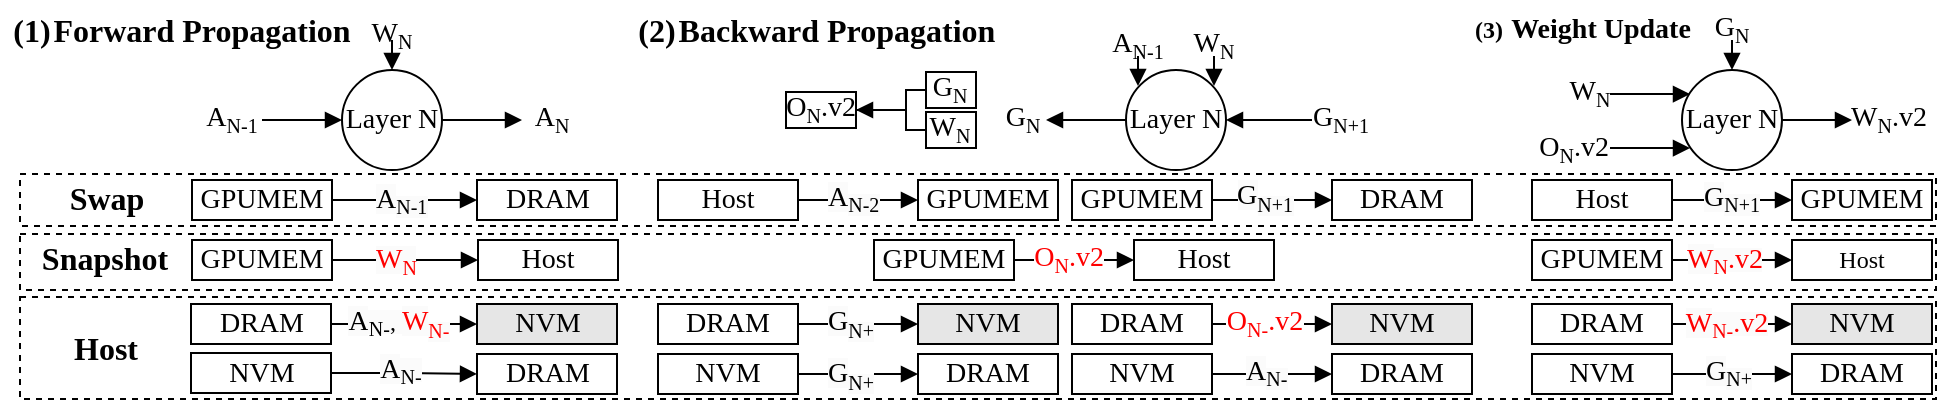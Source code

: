 <mxfile version="24.7.17">
  <diagram name="第 1 页" id="nmoDfBXPTOCGzrVFmdX_">
    <mxGraphModel dx="1171" dy="609" grid="1" gridSize="10" guides="1" tooltips="1" connect="1" arrows="1" fold="1" page="1" pageScale="1" pageWidth="827" pageHeight="1169" math="0" shadow="0">
      <root>
        <mxCell id="0" />
        <mxCell id="1" parent="0" />
        <mxCell id="-gQGJUHY0MSu8fpjqqPA-45" value="" style="rounded=0;whiteSpace=wrap;html=1;fillColor=none;dashed=1;" parent="1" vertex="1">
          <mxGeometry x="171" y="243.5" width="958" height="51" as="geometry" />
        </mxCell>
        <mxCell id="-gQGJUHY0MSu8fpjqqPA-43" value="" style="rounded=0;whiteSpace=wrap;html=1;fillColor=none;dashed=1;" parent="1" vertex="1">
          <mxGeometry x="171" y="182" width="958" height="26" as="geometry" />
        </mxCell>
        <mxCell id="-gQGJUHY0MSu8fpjqqPA-44" value="" style="rounded=0;whiteSpace=wrap;html=1;fillColor=none;dashed=1;" parent="1" vertex="1">
          <mxGeometry x="171" y="212" width="958" height="28" as="geometry" />
        </mxCell>
        <mxCell id="-gQGJUHY0MSu8fpjqqPA-17" value="" style="rounded=0;whiteSpace=wrap;html=1;" parent="1" vertex="1">
          <mxGeometry x="624" y="131" width="25" height="18" as="geometry" />
        </mxCell>
        <mxCell id="wytk12blZSeQ4d2nj-3d-2" value="&lt;b style=&quot;font-size: 16px;&quot;&gt;(1)&lt;/b&gt;" style="text;html=1;align=center;verticalAlign=middle;whiteSpace=wrap;rounded=0;fontFamily=Times New Roman;fontSize=16;" parent="1" vertex="1">
          <mxGeometry x="167" y="95" width="20" height="30" as="geometry" />
        </mxCell>
        <mxCell id="wytk12blZSeQ4d2nj-3d-4" style="edgeStyle=orthogonalEdgeStyle;rounded=0;orthogonalLoop=1;jettySize=auto;html=1;endArrow=none;endFill=0;startArrow=block;startFill=1;fontFamily=Times New Roman;" parent="1" source="wytk12blZSeQ4d2nj-3d-3" edge="1">
          <mxGeometry relative="1" as="geometry">
            <mxPoint x="292" y="155" as="targetPoint" />
          </mxGeometry>
        </mxCell>
        <mxCell id="wytk12blZSeQ4d2nj-3d-6" style="edgeStyle=orthogonalEdgeStyle;rounded=0;orthogonalLoop=1;jettySize=auto;html=1;endArrow=block;endFill=1;fontFamily=Times New Roman;" parent="1" source="wytk12blZSeQ4d2nj-3d-3" edge="1">
          <mxGeometry relative="1" as="geometry">
            <mxPoint x="422" y="155" as="targetPoint" />
          </mxGeometry>
        </mxCell>
        <mxCell id="wytk12blZSeQ4d2nj-3d-27" style="edgeStyle=orthogonalEdgeStyle;rounded=0;orthogonalLoop=1;jettySize=auto;html=1;endArrow=none;endFill=0;startArrow=block;startFill=1;fontFamily=Times New Roman;" parent="1" source="wytk12blZSeQ4d2nj-3d-3" edge="1">
          <mxGeometry relative="1" as="geometry">
            <mxPoint x="357" y="115" as="targetPoint" />
            <Array as="points">
              <mxPoint x="357" y="115" />
              <mxPoint x="357" y="115" />
            </Array>
          </mxGeometry>
        </mxCell>
        <mxCell id="wytk12blZSeQ4d2nj-3d-3" value="Layer N" style="ellipse;whiteSpace=wrap;html=1;aspect=fixed;fontFamily=Times New Roman;fontSize=14;" parent="1" vertex="1">
          <mxGeometry x="332" y="130" width="50" height="50" as="geometry" />
        </mxCell>
        <mxCell id="wytk12blZSeQ4d2nj-3d-5" value="&lt;font style=&quot;&quot;&gt;&lt;span style=&quot;font-size: 14px;&quot;&gt;W&lt;/span&gt;&lt;sub style=&quot;&quot;&gt;&lt;font style=&quot;font-size: 10px;&quot;&gt;N&lt;/font&gt;&lt;/sub&gt;&lt;/font&gt;" style="text;html=1;align=center;verticalAlign=middle;whiteSpace=wrap;rounded=0;fontFamily=Times New Roman;" parent="1" vertex="1">
          <mxGeometry x="352" y="98" width="10" height="30" as="geometry" />
        </mxCell>
        <mxCell id="wytk12blZSeQ4d2nj-3d-7" value="&lt;font style=&quot;&quot;&gt;&lt;span style=&quot;font-size: 14px;&quot;&gt;A&lt;/span&gt;&lt;sub style=&quot;&quot;&gt;&lt;font style=&quot;font-size: 10px;&quot;&gt;N&lt;/font&gt;&lt;/sub&gt;&lt;/font&gt;" style="text;html=1;align=center;verticalAlign=middle;whiteSpace=wrap;rounded=0;fontFamily=Times New Roman;fontSize=12;fontColor=default;" parent="1" vertex="1">
          <mxGeometry x="422" y="140" width="30" height="30" as="geometry" />
        </mxCell>
        <mxCell id="wytk12blZSeQ4d2nj-3d-15" style="edgeStyle=orthogonalEdgeStyle;rounded=0;orthogonalLoop=1;jettySize=auto;html=1;entryX=0;entryY=0.5;entryDx=0;entryDy=0;endArrow=block;endFill=1;fontFamily=Times New Roman;" parent="1" source="wytk12blZSeQ4d2nj-3d-13" target="wytk12blZSeQ4d2nj-3d-14" edge="1">
          <mxGeometry relative="1" as="geometry" />
        </mxCell>
        <mxCell id="wytk12blZSeQ4d2nj-3d-13" value="GPUMEM" style="rounded=0;whiteSpace=wrap;html=1;fontFamily=Times New Roman;fontSize=14;" parent="1" vertex="1">
          <mxGeometry x="257" y="215" width="70" height="20" as="geometry" />
        </mxCell>
        <mxCell id="wytk12blZSeQ4d2nj-3d-14" value="Host" style="rounded=0;whiteSpace=wrap;html=1;fontFamily=Times New Roman;fontSize=14;" parent="1" vertex="1">
          <mxGeometry x="400" y="215" width="70" height="20" as="geometry" />
        </mxCell>
        <mxCell id="wytk12blZSeQ4d2nj-3d-16" value="&lt;font style=&quot;&quot;&gt;&lt;span style=&quot;font-style: normal; font-variant-ligatures: normal; font-variant-caps: normal; font-weight: 400; letter-spacing: normal; orphans: 2; text-align: center; text-indent: 0px; text-transform: none; widows: 2; word-spacing: 0px; -webkit-text-stroke-width: 0px; white-space: normal; background-color: rgb(251, 251, 251); text-decoration-thickness: initial; text-decoration-style: initial; text-decoration-color: initial; float: none; display: inline !important;&quot;&gt;&lt;span style=&quot;font-size: 14px; color: rgb(255, 0, 0);&quot;&gt;W&lt;/span&gt;&lt;sub style=&quot;&quot;&gt;&lt;font style=&quot;&quot;&gt;&lt;font style=&quot;font-size: 10px;&quot; color=&quot;#ff0000&quot;&gt;N&lt;/font&gt;&lt;/font&gt;&lt;/sub&gt;&lt;/span&gt;&lt;/font&gt;" style="text;whiteSpace=wrap;html=1;fontFamily=Times New Roman;" parent="1" vertex="1">
          <mxGeometry x="347" y="210" width="29" height="30" as="geometry" />
        </mxCell>
        <mxCell id="wytk12blZSeQ4d2nj-3d-22" style="edgeStyle=orthogonalEdgeStyle;rounded=0;orthogonalLoop=1;jettySize=auto;html=1;entryX=0;entryY=0.5;entryDx=0;entryDy=0;endArrow=block;endFill=1;exitX=1;exitY=0.5;exitDx=0;exitDy=0;fontFamily=Times New Roman;" parent="1" source="wytk12blZSeQ4d2nj-3d-23" target="wytk12blZSeQ4d2nj-3d-24" edge="1">
          <mxGeometry relative="1" as="geometry" />
        </mxCell>
        <mxCell id="wytk12blZSeQ4d2nj-3d-23" value="&lt;span style=&quot;font-size: 14px;&quot;&gt;Host&lt;/span&gt;" style="rounded=0;whiteSpace=wrap;html=1;fontFamily=Times New Roman;" parent="1" vertex="1">
          <mxGeometry x="490" y="185" width="70" height="20" as="geometry" />
        </mxCell>
        <mxCell id="wytk12blZSeQ4d2nj-3d-24" value="&lt;font style=&quot;font-size: 14px;&quot;&gt;GPUMEM&lt;/font&gt;" style="rounded=0;whiteSpace=wrap;html=1;fontFamily=Times New Roman;" parent="1" vertex="1">
          <mxGeometry x="620" y="185" width="70" height="20" as="geometry" />
        </mxCell>
        <mxCell id="wytk12blZSeQ4d2nj-3d-26" value="&lt;b style=&quot;font-size: 16px;&quot;&gt;(2)&lt;/b&gt;" style="text;html=1;align=center;verticalAlign=middle;whiteSpace=wrap;rounded=0;fontFamily=Times New Roman;fontSize=16;" parent="1" vertex="1">
          <mxGeometry x="478" y="95" width="23" height="30" as="geometry" />
        </mxCell>
        <mxCell id="wytk12blZSeQ4d2nj-3d-28" value="&lt;font style=&quot;&quot;&gt;&lt;span style=&quot;font-size: 14px;&quot;&gt;A&lt;/span&gt;&lt;sub style=&quot;&quot;&gt;&lt;font style=&quot;font-size: 10px;&quot;&gt;N-1&lt;/font&gt;&lt;/sub&gt;&lt;/font&gt;" style="text;html=1;align=center;verticalAlign=middle;whiteSpace=wrap;rounded=0;fontFamily=Times New Roman;" parent="1" vertex="1">
          <mxGeometry x="257" y="140" width="40" height="30" as="geometry" />
        </mxCell>
        <mxCell id="wytk12blZSeQ4d2nj-3d-60" style="rounded=0;orthogonalLoop=1;jettySize=auto;html=1;endArrow=none;endFill=0;startArrow=block;startFill=1;fontFamily=Times New Roman;" parent="1" edge="1">
          <mxGeometry relative="1" as="geometry">
            <mxPoint x="966" y="142" as="targetPoint" />
            <mxPoint x="1006.0" y="142.029" as="sourcePoint" />
          </mxGeometry>
        </mxCell>
        <mxCell id="wytk12blZSeQ4d2nj-3d-62" style="edgeStyle=orthogonalEdgeStyle;rounded=0;orthogonalLoop=1;jettySize=auto;html=1;endArrow=none;endFill=0;startArrow=block;startFill=1;fontFamily=Times New Roman;" parent="1" source="wytk12blZSeQ4d2nj-3d-63" edge="1">
          <mxGeometry relative="1" as="geometry">
            <mxPoint x="1027" y="115" as="targetPoint" />
            <Array as="points">
              <mxPoint x="1027" y="115" />
            </Array>
          </mxGeometry>
        </mxCell>
        <mxCell id="wytk12blZSeQ4d2nj-3d-67" style="edgeStyle=orthogonalEdgeStyle;rounded=0;orthogonalLoop=1;jettySize=auto;html=1;endArrow=block;endFill=1;fontFamily=Times New Roman;" parent="1" source="wytk12blZSeQ4d2nj-3d-63" edge="1">
          <mxGeometry relative="1" as="geometry">
            <mxPoint x="1087" y="155" as="targetPoint" />
          </mxGeometry>
        </mxCell>
        <mxCell id="wytk12blZSeQ4d2nj-3d-63" value="&lt;font style=&quot;font-size: 14px;&quot;&gt;Layer N&lt;/font&gt;" style="ellipse;whiteSpace=wrap;html=1;aspect=fixed;fontFamily=Times New Roman;" parent="1" vertex="1">
          <mxGeometry x="1002" y="130" width="50" height="50" as="geometry" />
        </mxCell>
        <mxCell id="wytk12blZSeQ4d2nj-3d-66" value="&lt;font style=&quot;&quot;&gt;&lt;span style=&quot;font-size: 14px;&quot;&gt;G&lt;/span&gt;&lt;sub style=&quot;&quot;&gt;&lt;font style=&quot;font-size: 10px;&quot;&gt;N&lt;/font&gt;&lt;/sub&gt;&lt;/font&gt;" style="text;html=1;align=center;verticalAlign=middle;whiteSpace=wrap;rounded=0;fontFamily=Times New Roman;" parent="1" vertex="1">
          <mxGeometry x="997" y="95" width="60" height="30" as="geometry" />
        </mxCell>
        <mxCell id="wytk12blZSeQ4d2nj-3d-68" value="&lt;font style=&quot;&quot;&gt;&lt;span style=&quot;font-size: 14px;&quot;&gt;W&lt;/span&gt;&lt;font style=&quot;&quot;&gt;&lt;sub style=&quot;&quot;&gt;&lt;font style=&quot;font-size: 10px;&quot;&gt;N&lt;/font&gt;&lt;/sub&gt;&lt;font style=&quot;font-size: 14px;&quot;&gt;.v2&lt;/font&gt;&lt;/font&gt;&lt;/font&gt;" style="text;html=1;align=center;verticalAlign=middle;whiteSpace=wrap;rounded=0;fontFamily=Times New Roman;" parent="1" vertex="1">
          <mxGeometry x="1084" y="140" width="43" height="30" as="geometry" />
        </mxCell>
        <mxCell id="wytk12blZSeQ4d2nj-3d-75" value="&lt;font style=&quot;&quot;&gt;&lt;span style=&quot;font-size: 14px;&quot;&gt;W&lt;/span&gt;&lt;sub style=&quot;&quot;&gt;&lt;font style=&quot;font-size: 10px;&quot;&gt;N&lt;/font&gt;&lt;/sub&gt;&lt;/font&gt;" style="text;html=1;align=center;verticalAlign=middle;whiteSpace=wrap;rounded=0;fontFamily=Times New Roman;" parent="1" vertex="1">
          <mxGeometry x="951" y="127" width="10" height="30" as="geometry" />
        </mxCell>
        <mxCell id="wytk12blZSeQ4d2nj-3d-77" style="edgeStyle=orthogonalEdgeStyle;rounded=0;orthogonalLoop=1;jettySize=auto;html=1;entryX=0;entryY=0.5;entryDx=0;entryDy=0;endArrow=block;endFill=1;fontFamily=Times New Roman;" parent="1" source="wytk12blZSeQ4d2nj-3d-78" target="wytk12blZSeQ4d2nj-3d-79" edge="1">
          <mxGeometry relative="1" as="geometry">
            <Array as="points">
              <mxPoint x="777" y="282" />
              <mxPoint x="777" y="282" />
            </Array>
          </mxGeometry>
        </mxCell>
        <mxCell id="wytk12blZSeQ4d2nj-3d-78" value="&lt;font style=&quot;font-size: 14px;&quot;&gt;NVM&lt;/font&gt;" style="rounded=0;whiteSpace=wrap;html=1;fontFamily=Times New Roman;" parent="1" vertex="1">
          <mxGeometry x="697" y="272" width="70" height="20" as="geometry" />
        </mxCell>
        <mxCell id="wytk12blZSeQ4d2nj-3d-79" value="&lt;font style=&quot;font-size: 14px;&quot;&gt;DRAM&lt;/font&gt;" style="rounded=0;whiteSpace=wrap;html=1;fontFamily=Times New Roman;" parent="1" vertex="1">
          <mxGeometry x="827" y="272" width="70" height="20" as="geometry" />
        </mxCell>
        <mxCell id="wytk12blZSeQ4d2nj-3d-108" style="edgeStyle=orthogonalEdgeStyle;rounded=0;orthogonalLoop=1;jettySize=auto;html=1;entryX=0;entryY=0.5;entryDx=0;entryDy=0;endArrow=block;endFill=1;exitX=1;exitY=0.5;exitDx=0;exitDy=0;fontFamily=Times New Roman;" parent="1" source="wytk12blZSeQ4d2nj-3d-109" target="wytk12blZSeQ4d2nj-3d-110" edge="1">
          <mxGeometry relative="1" as="geometry" />
        </mxCell>
        <mxCell id="wytk12blZSeQ4d2nj-3d-109" value="NVM" style="rounded=0;whiteSpace=wrap;html=1;fontFamily=Times New Roman;fontSize=14;" parent="1" vertex="1">
          <mxGeometry x="256.5" y="271.5" width="70" height="20" as="geometry" />
        </mxCell>
        <mxCell id="wytk12blZSeQ4d2nj-3d-110" value="DRAM" style="rounded=0;whiteSpace=wrap;html=1;fontFamily=Times New Roman;fontSize=14;" parent="1" vertex="1">
          <mxGeometry x="399.5" y="272" width="70" height="20" as="geometry" />
        </mxCell>
        <mxCell id="wytk12blZSeQ4d2nj-3d-120" value="&lt;font style=&quot;&quot;&gt;&lt;span style=&quot;font-size: 14px; color: rgb(0, 0, 0); font-style: normal; font-variant-ligatures: normal; font-variant-caps: normal; font-weight: 400; letter-spacing: normal; orphans: 2; text-align: center; text-indent: 0px; text-transform: none; widows: 2; word-spacing: 0px; -webkit-text-stroke-width: 0px; white-space: normal; background-color: rgb(251, 251, 251); text-decoration-thickness: initial; text-decoration-style: initial; text-decoration-color: initial; float: none; display: inline !important;&quot;&gt;A&lt;/span&gt;&lt;sub style=&quot;forced-color-adjust: none; color: rgb(0, 0, 0); font-style: normal; font-variant-ligatures: normal; font-variant-caps: normal; font-weight: 400; letter-spacing: normal; orphans: 2; text-align: center; text-indent: 0px; text-transform: none; widows: 2; word-spacing: 0px; -webkit-text-stroke-width: 0px; white-space: normal; background-color: rgb(251, 251, 251); text-decoration-thickness: initial; text-decoration-style: initial; text-decoration-color: initial;&quot;&gt;&lt;font style=&quot;font-size: 10px;&quot;&gt;N-&lt;/font&gt;&lt;/sub&gt;&lt;/font&gt;" style="text;whiteSpace=wrap;html=1;fontFamily=Times New Roman;" parent="1" vertex="1">
          <mxGeometry x="782" y="266" width="30" height="30" as="geometry" />
        </mxCell>
        <mxCell id="wytk12blZSeQ4d2nj-3d-129" style="edgeStyle=orthogonalEdgeStyle;rounded=0;orthogonalLoop=1;jettySize=auto;html=1;entryX=0;entryY=0.5;entryDx=0;entryDy=0;endArrow=block;endFill=1;exitX=1;exitY=0.5;exitDx=0;exitDy=0;fontFamily=Times New Roman;" parent="1" source="wytk12blZSeQ4d2nj-3d-130" target="wytk12blZSeQ4d2nj-3d-131" edge="1">
          <mxGeometry relative="1" as="geometry" />
        </mxCell>
        <mxCell id="o0GJwFrn01vnFloEe4b_-7" value="&lt;font style=&quot;&quot;&gt;&lt;span style=&quot;font-size: 14px; font-family: &amp;quot;Times New Roman&amp;quot;; text-wrap: wrap; background-color: rgb(251, 251, 251);&quot;&gt;A&lt;/span&gt;&lt;span style=&quot;font-family: &amp;quot;Times New Roman&amp;quot;; text-wrap: wrap; background-color: rgb(251, 251, 251);&quot;&gt;&lt;font style=&quot;&quot;&gt;&lt;sub style=&quot;font-size: 10px;&quot;&gt;N-&lt;/sub&gt;&lt;font style=&quot;font-size: 12px;&quot;&gt;,&amp;nbsp;&lt;/font&gt;&lt;/font&gt;&lt;/span&gt;&lt;/font&gt;&lt;span style=&quot;color: rgb(255, 0, 0); text-wrap: wrap; font-size: 14px; font-family: &amp;quot;Times New Roman&amp;quot;; background-color: rgb(251, 251, 251);&quot;&gt;W&lt;/span&gt;&lt;sub style=&quot;color: rgb(255, 0, 0); text-wrap: wrap; font-family: &amp;quot;Times New Roman&amp;quot;; background-color: rgb(251, 251, 251);&quot;&gt;&lt;font style=&quot;font-size: 10px;&quot;&gt;N-&lt;/font&gt;&lt;/sub&gt;" style="edgeLabel;html=1;align=center;verticalAlign=middle;resizable=0;points=[];" parent="wytk12blZSeQ4d2nj-3d-129" vertex="1" connectable="0">
          <mxGeometry x="-0.167" relative="1" as="geometry">
            <mxPoint x="3" as="offset" />
          </mxGeometry>
        </mxCell>
        <mxCell id="wytk12blZSeQ4d2nj-3d-130" value="DRAM" style="rounded=0;whiteSpace=wrap;html=1;fontFamily=Times New Roman;fontSize=14;" parent="1" vertex="1">
          <mxGeometry x="256.5" y="247" width="70" height="20" as="geometry" />
        </mxCell>
        <mxCell id="wytk12blZSeQ4d2nj-3d-131" value="NVM" style="rounded=0;whiteSpace=wrap;html=1;fontFamily=Times New Roman;fillColor=#E6E6E6;fontSize=14;" parent="1" vertex="1">
          <mxGeometry x="399.5" y="247" width="70" height="20" as="geometry" />
        </mxCell>
        <mxCell id="wytk12blZSeQ4d2nj-3d-111" value="&lt;div style=&quot;text-align: center;&quot;&gt;&lt;br&gt;&lt;/div&gt;" style="text;whiteSpace=wrap;html=1;fontFamily=Times New Roman;" parent="1" vertex="1">
          <mxGeometry x="341.5" y="266.5" width="30" height="30" as="geometry" />
        </mxCell>
        <mxCell id="wytk12blZSeQ4d2nj-3d-136" style="edgeStyle=orthogonalEdgeStyle;rounded=0;orthogonalLoop=1;jettySize=auto;html=1;entryX=0;entryY=0.5;entryDx=0;entryDy=0;endArrow=block;endFill=1;fontFamily=Times New Roman;" parent="1" source="wytk12blZSeQ4d2nj-3d-137" target="wytk12blZSeQ4d2nj-3d-138" edge="1">
          <mxGeometry relative="1" as="geometry" />
        </mxCell>
        <mxCell id="wytk12blZSeQ4d2nj-3d-137" value="GPUMEM" style="rounded=0;whiteSpace=wrap;html=1;fontFamily=Times New Roman;fontSize=14;" parent="1" vertex="1">
          <mxGeometry x="257" y="185" width="70" height="20" as="geometry" />
        </mxCell>
        <mxCell id="wytk12blZSeQ4d2nj-3d-138" value="DRAM" style="rounded=0;whiteSpace=wrap;html=1;fontFamily=Times New Roman;fontSize=14;" parent="1" vertex="1">
          <mxGeometry x="399.5" y="185" width="70" height="20" as="geometry" />
        </mxCell>
        <mxCell id="wytk12blZSeQ4d2nj-3d-139" value="&lt;font style=&quot;&quot;&gt;&lt;span style=&quot;font-size: 14px; color: rgb(0, 0, 0); font-style: normal; font-variant-ligatures: normal; font-variant-caps: normal; font-weight: 400; letter-spacing: normal; orphans: 2; text-align: center; text-indent: 0px; text-transform: none; widows: 2; word-spacing: 0px; -webkit-text-stroke-width: 0px; white-space: normal; background-color: rgb(251, 251, 251); text-decoration-thickness: initial; text-decoration-style: initial; text-decoration-color: initial; float: none; display: inline !important;&quot;&gt;A&lt;/span&gt;&lt;sub style=&quot;forced-color-adjust: none; color: rgb(0, 0, 0); font-style: normal; font-variant-ligatures: normal; font-variant-caps: normal; font-weight: 400; letter-spacing: normal; orphans: 2; text-align: center; text-indent: 0px; text-transform: none; widows: 2; word-spacing: 0px; -webkit-text-stroke-width: 0px; white-space: normal; background-color: rgb(251, 251, 251); text-decoration-thickness: initial; text-decoration-style: initial; text-decoration-color: initial;&quot;&gt;&lt;font style=&quot;font-size: 10px;&quot;&gt;N-1&lt;/font&gt;&lt;/sub&gt;&lt;/font&gt;" style="text;whiteSpace=wrap;html=1;fontFamily=Times New Roman;" parent="1" vertex="1">
          <mxGeometry x="347" y="180" width="30" height="30" as="geometry" />
        </mxCell>
        <mxCell id="wytk12blZSeQ4d2nj-3d-144" value="&lt;font style=&quot;&quot;&gt;&lt;span style=&quot;font-size: 14px; color: rgb(0, 0, 0); font-style: normal; font-variant-ligatures: normal; font-variant-caps: normal; font-weight: 400; letter-spacing: normal; orphans: 2; text-align: center; text-indent: 0px; text-transform: none; widows: 2; word-spacing: 0px; -webkit-text-stroke-width: 0px; white-space: normal; background-color: rgb(251, 251, 251); text-decoration-thickness: initial; text-decoration-style: initial; text-decoration-color: initial; float: none; display: inline !important;&quot;&gt;A&lt;/span&gt;&lt;sub style=&quot;forced-color-adjust: none; color: rgb(0, 0, 0); font-style: normal; font-variant-ligatures: normal; font-variant-caps: normal; font-weight: 400; letter-spacing: normal; orphans: 2; text-align: center; text-indent: 0px; text-transform: none; widows: 2; word-spacing: 0px; -webkit-text-stroke-width: 0px; white-space: normal; background-color: rgb(251, 251, 251); text-decoration-thickness: initial; text-decoration-style: initial; text-decoration-color: initial;&quot;&gt;&lt;font style=&quot;font-size: 10px;&quot;&gt;N-2&lt;/font&gt;&lt;/sub&gt;&lt;/font&gt;" style="text;whiteSpace=wrap;html=1;fontFamily=Times New Roman;" parent="1" vertex="1">
          <mxGeometry x="573" y="179" width="30" height="30" as="geometry" />
        </mxCell>
        <mxCell id="wytk12blZSeQ4d2nj-3d-177" style="edgeStyle=orthogonalEdgeStyle;rounded=0;orthogonalLoop=1;jettySize=auto;html=1;entryX=0;entryY=0.5;entryDx=0;entryDy=0;endArrow=block;endFill=1;exitX=1;exitY=0.5;exitDx=0;exitDy=0;fontFamily=Times New Roman;" parent="1" source="wytk12blZSeQ4d2nj-3d-182" target="wytk12blZSeQ4d2nj-3d-183" edge="1">
          <mxGeometry relative="1" as="geometry" />
        </mxCell>
        <mxCell id="-gQGJUHY0MSu8fpjqqPA-51" value="&lt;span style=&quot;font-family: &amp;quot;Times New Roman&amp;quot;; text-wrap: wrap; background-color: rgb(251, 251, 251); font-size: 14px;&quot;&gt;G&lt;/span&gt;&lt;sub style=&quot;font-family: &amp;quot;Times New Roman&amp;quot;; text-wrap: wrap; background-color: rgb(251, 251, 251);&quot;&gt;&lt;font style=&quot;font-size: 10px;&quot;&gt;N+&lt;/font&gt;&lt;/sub&gt;" style="edgeLabel;html=1;align=center;verticalAlign=middle;resizable=0;points=[];" parent="wytk12blZSeQ4d2nj-3d-177" vertex="1" connectable="0">
          <mxGeometry x="-0.135" y="1" relative="1" as="geometry">
            <mxPoint y="1" as="offset" />
          </mxGeometry>
        </mxCell>
        <mxCell id="wytk12blZSeQ4d2nj-3d-178" style="edgeStyle=orthogonalEdgeStyle;rounded=0;orthogonalLoop=1;jettySize=auto;html=1;entryX=0;entryY=0.5;entryDx=0;entryDy=0;endArrow=block;endFill=1;fontFamily=Times New Roman;" parent="1" source="wytk12blZSeQ4d2nj-3d-179" target="wytk12blZSeQ4d2nj-3d-180" edge="1">
          <mxGeometry relative="1" as="geometry" />
        </mxCell>
        <mxCell id="-gQGJUHY0MSu8fpjqqPA-36" value="&lt;span style=&quot;font-family: &amp;quot;Times New Roman&amp;quot;; text-wrap: wrap; background-color: initial; font-size: 14px; color: rgb(255, 0, 0);&quot;&gt;O&lt;/span&gt;&lt;span style=&quot;font-family: &amp;quot;Times New Roman&amp;quot;; font-size: 12px; text-wrap: wrap; background-color: initial; color: rgb(255, 0, 0);&quot;&gt;&lt;sub&gt;N&lt;/sub&gt;&lt;font style=&quot;font-size: 14px;&quot;&gt;.v2&lt;/font&gt;&lt;/span&gt;" style="edgeLabel;html=1;align=center;verticalAlign=middle;resizable=0;points=[];" parent="wytk12blZSeQ4d2nj-3d-178" vertex="1" connectable="0">
          <mxGeometry x="-0.109" relative="1" as="geometry">
            <mxPoint as="offset" />
          </mxGeometry>
        </mxCell>
        <mxCell id="wytk12blZSeQ4d2nj-3d-179" value="&lt;font style=&quot;font-size: 14px;&quot;&gt;GPUMEM&lt;/font&gt;" style="rounded=0;whiteSpace=wrap;html=1;fontFamily=Times New Roman;" parent="1" vertex="1">
          <mxGeometry x="598" y="215" width="70" height="20" as="geometry" />
        </mxCell>
        <mxCell id="wytk12blZSeQ4d2nj-3d-180" value="&lt;font style=&quot;font-size: 14px;&quot;&gt;Host&lt;/font&gt;" style="rounded=0;whiteSpace=wrap;html=1;fontFamily=Times New Roman;" parent="1" vertex="1">
          <mxGeometry x="728" y="215" width="70" height="20" as="geometry" />
        </mxCell>
        <mxCell id="wytk12blZSeQ4d2nj-3d-182" value="&lt;font style=&quot;font-size: 14px;&quot;&gt;DRAM&lt;/font&gt;" style="rounded=0;whiteSpace=wrap;html=1;fontFamily=Times New Roman;" parent="1" vertex="1">
          <mxGeometry x="490" y="247" width="70" height="20" as="geometry" />
        </mxCell>
        <mxCell id="wytk12blZSeQ4d2nj-3d-183" value="&lt;font style=&quot;font-size: 14px;&quot;&gt;NVM&lt;/font&gt;" style="rounded=0;whiteSpace=wrap;html=1;fontFamily=Times New Roman;fillColor=#E6E6E6;" parent="1" vertex="1">
          <mxGeometry x="620" y="247" width="70" height="20" as="geometry" />
        </mxCell>
        <mxCell id="wytk12blZSeQ4d2nj-3d-239" style="edgeStyle=orthogonalEdgeStyle;rounded=0;orthogonalLoop=1;jettySize=auto;html=1;entryX=0;entryY=0.5;entryDx=0;entryDy=0;endArrow=block;endFill=1;fontFamily=Times New Roman;" parent="1" source="wytk12blZSeQ4d2nj-3d-240" target="wytk12blZSeQ4d2nj-3d-241" edge="1">
          <mxGeometry relative="1" as="geometry">
            <Array as="points">
              <mxPoint x="1007" y="282" />
              <mxPoint x="1007" y="282" />
            </Array>
          </mxGeometry>
        </mxCell>
        <mxCell id="wytk12blZSeQ4d2nj-3d-240" value="&lt;font style=&quot;font-size: 14px;&quot;&gt;NVM&lt;/font&gt;" style="rounded=0;whiteSpace=wrap;html=1;fontFamily=Times New Roman;" parent="1" vertex="1">
          <mxGeometry x="927" y="272" width="70" height="20" as="geometry" />
        </mxCell>
        <mxCell id="wytk12blZSeQ4d2nj-3d-241" value="&lt;font style=&quot;font-size: 14px;&quot;&gt;DRAM&lt;/font&gt;" style="rounded=0;whiteSpace=wrap;html=1;fontFamily=Times New Roman;" parent="1" vertex="1">
          <mxGeometry x="1057" y="272" width="70" height="20" as="geometry" />
        </mxCell>
        <mxCell id="wytk12blZSeQ4d2nj-3d-242" value="&lt;font style=&quot;&quot;&gt;&lt;span style=&quot;font-size: 14px; color: rgb(0, 0, 0); font-style: normal; font-variant-ligatures: normal; font-variant-caps: normal; font-weight: 400; letter-spacing: normal; orphans: 2; text-align: center; text-indent: 0px; text-transform: none; widows: 2; word-spacing: 0px; -webkit-text-stroke-width: 0px; white-space: normal; background-color: rgb(251, 251, 251); text-decoration-thickness: initial; text-decoration-style: initial; text-decoration-color: initial; float: none; display: inline !important;&quot;&gt;G&lt;/span&gt;&lt;sub style=&quot;forced-color-adjust: none; color: rgb(0, 0, 0); font-style: normal; font-variant-ligatures: normal; font-variant-caps: normal; font-weight: 400; letter-spacing: normal; orphans: 2; text-align: center; text-indent: 0px; text-transform: none; widows: 2; word-spacing: 0px; -webkit-text-stroke-width: 0px; white-space: normal; background-color: rgb(251, 251, 251); text-decoration-thickness: initial; text-decoration-style: initial; text-decoration-color: initial;&quot;&gt;&lt;font style=&quot;font-size: 10px;&quot;&gt;N+&lt;/font&gt;&lt;/sub&gt;&lt;/font&gt;" style="text;whiteSpace=wrap;html=1;fontFamily=Times New Roman;" parent="1" vertex="1">
          <mxGeometry x="1012" y="266" width="30" height="30" as="geometry" />
        </mxCell>
        <mxCell id="wytk12blZSeQ4d2nj-3d-244" style="edgeStyle=orthogonalEdgeStyle;rounded=0;orthogonalLoop=1;jettySize=auto;html=1;entryX=0;entryY=0.5;entryDx=0;entryDy=0;endArrow=block;endFill=1;exitX=1;exitY=0.5;exitDx=0;exitDy=0;fontFamily=Times New Roman;" parent="1" source="wytk12blZSeQ4d2nj-3d-245" target="wytk12blZSeQ4d2nj-3d-246" edge="1">
          <mxGeometry relative="1" as="geometry" />
        </mxCell>
        <mxCell id="wytk12blZSeQ4d2nj-3d-245" value="&lt;font style=&quot;font-size: 14px;&quot;&gt;Host&lt;/font&gt;" style="rounded=0;whiteSpace=wrap;html=1;fontFamily=Times New Roman;" parent="1" vertex="1">
          <mxGeometry x="927" y="185" width="70" height="20" as="geometry" />
        </mxCell>
        <mxCell id="wytk12blZSeQ4d2nj-3d-246" value="&lt;font style=&quot;font-size: 14px;&quot;&gt;GPUMEM&lt;/font&gt;" style="rounded=0;whiteSpace=wrap;html=1;fontFamily=Times New Roman;" parent="1" vertex="1">
          <mxGeometry x="1057" y="185" width="70" height="20" as="geometry" />
        </mxCell>
        <mxCell id="wytk12blZSeQ4d2nj-3d-251" value="&lt;font style=&quot;&quot;&gt;&lt;span style=&quot;font-size: 14px; color: rgb(0, 0, 0); font-style: normal; font-variant-ligatures: normal; font-variant-caps: normal; font-weight: 400; letter-spacing: normal; orphans: 2; text-align: center; text-indent: 0px; text-transform: none; widows: 2; word-spacing: 0px; -webkit-text-stroke-width: 0px; white-space: normal; background-color: rgb(251, 251, 251); text-decoration-thickness: initial; text-decoration-style: initial; text-decoration-color: initial; float: none; display: inline !important;&quot;&gt;G&lt;/span&gt;&lt;sub style=&quot;forced-color-adjust: none; color: rgb(0, 0, 0); font-style: normal; font-variant-ligatures: normal; font-variant-caps: normal; font-weight: 400; letter-spacing: normal; orphans: 2; text-align: center; text-indent: 0px; text-transform: none; widows: 2; word-spacing: 0px; -webkit-text-stroke-width: 0px; white-space: normal; background-color: rgb(251, 251, 251); text-decoration-thickness: initial; text-decoration-style: initial; text-decoration-color: initial;&quot;&gt;&lt;font style=&quot;font-size: 10px;&quot;&gt;N+1&lt;/font&gt;&lt;/sub&gt;&lt;/font&gt;" style="text;whiteSpace=wrap;html=1;fontFamily=Times New Roman;" parent="1" vertex="1">
          <mxGeometry x="1011" y="179" width="30" height="30" as="geometry" />
        </mxCell>
        <mxCell id="wytk12blZSeQ4d2nj-3d-253" value="&lt;b style=&quot;font-size: 16px;&quot;&gt;Swap&lt;/b&gt;" style="text;html=1;align=center;verticalAlign=middle;whiteSpace=wrap;rounded=0;fontFamily=Times New Roman;fontSize=16;" parent="1" vertex="1">
          <mxGeometry x="171" y="179" width="87" height="30" as="geometry" />
        </mxCell>
        <mxCell id="wytk12blZSeQ4d2nj-3d-254" value="&lt;b style=&quot;font-size: 16px;&quot;&gt;Host&lt;/b&gt;" style="text;html=1;align=center;verticalAlign=middle;whiteSpace=wrap;rounded=0;fontFamily=Times New Roman;fontSize=16;" parent="1" vertex="1">
          <mxGeometry x="161.5" y="254" width="104" height="30" as="geometry" />
        </mxCell>
        <mxCell id="wytk12blZSeQ4d2nj-3d-255" style="edgeStyle=orthogonalEdgeStyle;rounded=0;orthogonalLoop=1;jettySize=auto;html=1;endArrow=block;endFill=1;startArrow=none;startFill=0;fontFamily=Times New Roman;" parent="1" source="wytk12blZSeQ4d2nj-3d-256" edge="1">
          <mxGeometry relative="1" as="geometry">
            <mxPoint x="684" y="155" as="targetPoint" />
          </mxGeometry>
        </mxCell>
        <mxCell id="wytk12blZSeQ4d2nj-3d-262" style="edgeStyle=orthogonalEdgeStyle;rounded=0;orthogonalLoop=1;jettySize=auto;html=1;endArrow=none;endFill=0;startArrow=block;startFill=1;fontFamily=Times New Roman;" parent="1" source="wytk12blZSeQ4d2nj-3d-256" edge="1">
          <mxGeometry relative="1" as="geometry">
            <mxPoint x="817" y="155" as="targetPoint" />
          </mxGeometry>
        </mxCell>
        <mxCell id="wytk12blZSeQ4d2nj-3d-256" value="&lt;font style=&quot;font-size: 14px;&quot;&gt;Layer N&lt;/font&gt;" style="ellipse;whiteSpace=wrap;html=1;aspect=fixed;fontFamily=Times New Roman;" parent="1" vertex="1">
          <mxGeometry x="724" y="130" width="50" height="50" as="geometry" />
        </mxCell>
        <mxCell id="wytk12blZSeQ4d2nj-3d-257" value="&lt;font style=&quot;&quot;&gt;&lt;span style=&quot;font-size: 14px;&quot;&gt;G&lt;/span&gt;&lt;sub style=&quot;&quot;&gt;&lt;font style=&quot;font-size: 10px;&quot;&gt;N&lt;/font&gt;&lt;/sub&gt;&lt;/font&gt;" style="text;html=1;align=center;verticalAlign=middle;whiteSpace=wrap;rounded=0;fontFamily=Times New Roman;" parent="1" vertex="1">
          <mxGeometry x="660" y="140" width="25" height="30" as="geometry" />
        </mxCell>
        <mxCell id="wytk12blZSeQ4d2nj-3d-258" style="edgeStyle=orthogonalEdgeStyle;rounded=0;orthogonalLoop=1;jettySize=auto;html=1;endArrow=none;endFill=0;startArrow=block;startFill=1;fontFamily=Times New Roman;" parent="1" edge="1">
          <mxGeometry relative="1" as="geometry">
            <mxPoint x="730" y="123" as="targetPoint" />
            <mxPoint x="730" y="138" as="sourcePoint" />
          </mxGeometry>
        </mxCell>
        <mxCell id="wytk12blZSeQ4d2nj-3d-259" value="&lt;font style=&quot;&quot;&gt;&lt;span style=&quot;font-size: 14px;&quot;&gt;A&lt;/span&gt;&lt;sub style=&quot;&quot;&gt;&lt;font style=&quot;font-size: 10px;&quot;&gt;N-1&lt;/font&gt;&lt;/sub&gt;&lt;/font&gt;" style="text;html=1;align=center;verticalAlign=middle;whiteSpace=wrap;rounded=0;fontFamily=Times New Roman;" parent="1" vertex="1">
          <mxGeometry x="700" y="103" width="60" height="30" as="geometry" />
        </mxCell>
        <mxCell id="wytk12blZSeQ4d2nj-3d-260" style="edgeStyle=orthogonalEdgeStyle;rounded=0;orthogonalLoop=1;jettySize=auto;html=1;endArrow=none;endFill=0;startArrow=block;startFill=1;fontFamily=Times New Roman;" parent="1" edge="1">
          <mxGeometry relative="1" as="geometry">
            <mxPoint x="768" y="123" as="targetPoint" />
            <mxPoint x="768" y="138" as="sourcePoint" />
          </mxGeometry>
        </mxCell>
        <mxCell id="wytk12blZSeQ4d2nj-3d-261" value="&lt;font style=&quot;&quot;&gt;&lt;span style=&quot;font-size: 14px;&quot;&gt;W&lt;/span&gt;&lt;sub style=&quot;&quot;&gt;&lt;font style=&quot;font-size: 10px;&quot;&gt;N&lt;/font&gt;&lt;/sub&gt;&lt;/font&gt;" style="text;html=1;align=center;verticalAlign=middle;whiteSpace=wrap;rounded=0;fontFamily=Times New Roman;" parent="1" vertex="1">
          <mxGeometry x="738" y="103" width="60" height="30" as="geometry" />
        </mxCell>
        <mxCell id="wytk12blZSeQ4d2nj-3d-263" value="&lt;font style=&quot;&quot;&gt;&lt;span style=&quot;font-size: 14px;&quot;&gt;G&lt;/span&gt;&lt;sub style=&quot;&quot;&gt;&lt;font style=&quot;font-size: 10px;&quot;&gt;N+1&lt;/font&gt;&lt;/sub&gt;&lt;/font&gt;" style="text;html=1;align=center;verticalAlign=middle;whiteSpace=wrap;rounded=0;fontFamily=Times New Roman;" parent="1" vertex="1">
          <mxGeometry x="819" y="140" width="25" height="30" as="geometry" />
        </mxCell>
        <mxCell id="vt1IHAqHhhe7OsCxcXNI-1" value="&lt;font style=&quot;font-size: 16px;&quot; face=&quot;Times New Roman&quot;&gt;&lt;b style=&quot;font-size: 16px;&quot;&gt;Forward Propagation&lt;/b&gt;&lt;/font&gt;" style="text;html=1;align=center;verticalAlign=middle;whiteSpace=wrap;rounded=0;fontSize=16;" parent="1" vertex="1">
          <mxGeometry x="182" y="100" width="160" height="20" as="geometry" />
        </mxCell>
        <mxCell id="vt1IHAqHhhe7OsCxcXNI-2" value="&lt;font style=&quot;font-size: 16px;&quot; face=&quot;Times New Roman&quot;&gt;&lt;b style=&quot;font-size: 16px;&quot;&gt;Backward Propagation&lt;/b&gt;&lt;/font&gt;" style="text;html=1;align=center;verticalAlign=middle;whiteSpace=wrap;rounded=0;fontSize=16;" parent="1" vertex="1">
          <mxGeometry x="490" y="100" width="179" height="20" as="geometry" />
        </mxCell>
        <mxCell id="vt1IHAqHhhe7OsCxcXNI-3" value="&lt;b&gt;(3)&lt;/b&gt;" style="text;html=1;align=center;verticalAlign=middle;whiteSpace=wrap;rounded=0;fontFamily=Times New Roman;" parent="1" vertex="1">
          <mxGeometry x="893.5" y="95" width="23" height="30" as="geometry" />
        </mxCell>
        <mxCell id="vt1IHAqHhhe7OsCxcXNI-4" value="&lt;font size=&quot;1&quot; face=&quot;Times New Roman&quot;&gt;&lt;b style=&quot;font-size: 14px;&quot;&gt;Weight Update&lt;/b&gt;&lt;/font&gt;" style="text;html=1;align=center;verticalAlign=middle;whiteSpace=wrap;rounded=0;" parent="1" vertex="1">
          <mxGeometry x="911.5" y="100" width="98.5" height="20" as="geometry" />
        </mxCell>
        <mxCell id="o0GJwFrn01vnFloEe4b_-2" value="&lt;font style=&quot;font-size: 14px;&quot;&gt;GPUMEM&lt;/font&gt;" style="rounded=0;whiteSpace=wrap;html=1;fontFamily=Times New Roman;" parent="1" vertex="1">
          <mxGeometry x="927" y="215" width="70" height="20" as="geometry" />
        </mxCell>
        <mxCell id="o0GJwFrn01vnFloEe4b_-3" value="Host" style="rounded=0;whiteSpace=wrap;html=1;fontFamily=Times New Roman;" parent="1" vertex="1">
          <mxGeometry x="1057" y="215" width="70" height="20" as="geometry" />
        </mxCell>
        <mxCell id="o0GJwFrn01vnFloEe4b_-17" style="edgeStyle=orthogonalEdgeStyle;rounded=0;orthogonalLoop=1;jettySize=auto;html=1;entryX=0;entryY=0.5;entryDx=0;entryDy=0;endArrow=block;endFill=1;fontFamily=Times New Roman;" parent="1" source="o0GJwFrn01vnFloEe4b_-18" target="o0GJwFrn01vnFloEe4b_-19" edge="1">
          <mxGeometry relative="1" as="geometry">
            <Array as="points">
              <mxPoint x="570" y="282" />
              <mxPoint x="570" y="282" />
            </Array>
          </mxGeometry>
        </mxCell>
        <mxCell id="o0GJwFrn01vnFloEe4b_-18" value="&lt;font style=&quot;font-size: 14px;&quot;&gt;NVM&lt;/font&gt;" style="rounded=0;whiteSpace=wrap;html=1;fontFamily=Times New Roman;" parent="1" vertex="1">
          <mxGeometry x="490" y="272" width="70" height="20" as="geometry" />
        </mxCell>
        <mxCell id="o0GJwFrn01vnFloEe4b_-19" value="&lt;font style=&quot;font-size: 14px;&quot;&gt;DRAM&lt;/font&gt;" style="rounded=0;whiteSpace=wrap;html=1;fontFamily=Times New Roman;" parent="1" vertex="1">
          <mxGeometry x="620" y="272" width="70" height="20" as="geometry" />
        </mxCell>
        <mxCell id="o0GJwFrn01vnFloEe4b_-21" value="&lt;font style=&quot;&quot;&gt;&lt;span style=&quot;font-size: 14px; font-family: &amp;quot;Times New Roman&amp;quot;; text-wrap: wrap; background-color: rgb(251, 251, 251);&quot;&gt;G&lt;/span&gt;&lt;sub style=&quot;font-family: &amp;quot;Times New Roman&amp;quot;; text-wrap: wrap; background-color: rgb(251, 251, 251);&quot;&gt;&lt;font style=&quot;font-size: 10px;&quot;&gt;N+&lt;/font&gt;&lt;/sub&gt;&lt;/font&gt;" style="edgeLabel;html=1;align=center;verticalAlign=middle;resizable=0;points=[];" parent="1" vertex="1" connectable="0">
          <mxGeometry x="597.998" y="281.5" as="geometry">
            <mxPoint x="-12" y="1" as="offset" />
          </mxGeometry>
        </mxCell>
        <mxCell id="o0GJwFrn01vnFloEe4b_-39" value="&lt;span style=&quot;text-wrap: wrap; font-size: 14px; font-family: &amp;quot;Times New Roman&amp;quot;; background-color: rgb(251, 251, 251);&quot;&gt;A&lt;/span&gt;&lt;span style=&quot;text-wrap: wrap; font-family: &amp;quot;Times New Roman&amp;quot;; background-color: rgb(251, 251, 251);&quot;&gt;&lt;sub style=&quot;font-size: 10px;&quot;&gt;N-&lt;/sub&gt;&lt;/span&gt;" style="edgeLabel;html=1;align=center;verticalAlign=middle;resizable=0;points=[];" parent="1" vertex="1" connectable="0">
          <mxGeometry x="367.498" y="281" as="geometry">
            <mxPoint x="-7" as="offset" />
          </mxGeometry>
        </mxCell>
        <mxCell id="o0GJwFrn01vnFloEe4b_-42" style="rounded=0;orthogonalLoop=1;jettySize=auto;html=1;entryX=0;entryY=0.5;entryDx=0;entryDy=0;endArrow=block;endFill=1;fontFamily=Times New Roman;exitX=1;exitY=0.5;exitDx=0;exitDy=0;" parent="1" source="o0GJwFrn01vnFloEe4b_-2" target="o0GJwFrn01vnFloEe4b_-3" edge="1">
          <mxGeometry relative="1" as="geometry">
            <mxPoint x="997" y="224.5" as="sourcePoint" />
            <mxPoint x="1057" y="225.5" as="targetPoint" />
          </mxGeometry>
        </mxCell>
        <mxCell id="o0GJwFrn01vnFloEe4b_-51" value="&lt;font style=&quot;&quot; color=&quot;#ff0000&quot;&gt;&lt;span style=&quot;font-size: 14px; font-family: &amp;quot;Times New Roman&amp;quot;; text-wrap: wrap; background-color: rgb(251, 251, 251);&quot;&gt;W&lt;/span&gt;&lt;span style=&quot;font-family: &amp;quot;Times New Roman&amp;quot;; text-wrap: wrap; background-color: rgb(251, 251, 251);&quot;&gt;&lt;font size=&quot;1&quot; style=&quot;&quot;&gt;&lt;sub style=&quot;font-size: 10px;&quot;&gt;N&lt;/sub&gt;&lt;/font&gt;&lt;font style=&quot;font-size: 14px;&quot;&gt;.&lt;/font&gt;&lt;font style=&quot;font-size: 14px;&quot;&gt;v2&lt;/font&gt;&lt;/span&gt;&lt;/font&gt;" style="edgeLabel;html=1;align=center;verticalAlign=middle;resizable=0;points=[];" parent="1" vertex="1" connectable="0">
          <mxGeometry x="1034.998" y="224" as="geometry">
            <mxPoint x="-12" y="1" as="offset" />
          </mxGeometry>
        </mxCell>
        <mxCell id="-gQGJUHY0MSu8fpjqqPA-2" value="&lt;font style=&quot;font-size: 14px;&quot;&gt;GPUMEM&lt;/font&gt;" style="rounded=0;whiteSpace=wrap;html=1;fontFamily=Times New Roman;" parent="1" vertex="1">
          <mxGeometry x="697" y="185" width="70" height="20" as="geometry" />
        </mxCell>
        <mxCell id="-gQGJUHY0MSu8fpjqqPA-3" value="&lt;font style=&quot;font-size: 14px;&quot;&gt;DRAM&lt;/font&gt;" style="rounded=0;whiteSpace=wrap;html=1;fontFamily=Times New Roman;" parent="1" vertex="1">
          <mxGeometry x="827" y="185" width="70" height="20" as="geometry" />
        </mxCell>
        <mxCell id="-gQGJUHY0MSu8fpjqqPA-4" value="" style="edgeStyle=orthogonalEdgeStyle;rounded=0;orthogonalLoop=1;jettySize=auto;html=1;entryX=0;entryY=0.5;entryDx=0;entryDy=0;endArrow=block;endFill=1;fontFamily=Times New Roman;" parent="1" source="-gQGJUHY0MSu8fpjqqPA-2" target="-gQGJUHY0MSu8fpjqqPA-3" edge="1">
          <mxGeometry relative="1" as="geometry">
            <mxPoint x="767" y="196" as="sourcePoint" />
            <mxPoint x="781" y="192.5" as="targetPoint" />
          </mxGeometry>
        </mxCell>
        <mxCell id="-gQGJUHY0MSu8fpjqqPA-28" value="&lt;font style=&quot;&quot;&gt;&lt;span style=&quot;font-size: 14px; font-family: &amp;quot;Times New Roman&amp;quot;; text-wrap: wrap; background-color: rgb(251, 251, 251);&quot;&gt;G&lt;/span&gt;&lt;sub style=&quot;font-family: &amp;quot;Times New Roman&amp;quot;; text-wrap: wrap; background-color: rgb(251, 251, 251);&quot;&gt;&lt;font style=&quot;font-size: 10px;&quot;&gt;N+1&lt;/font&gt;&lt;/sub&gt;&lt;/font&gt;" style="edgeLabel;html=1;align=center;verticalAlign=middle;resizable=0;points=[];" parent="-gQGJUHY0MSu8fpjqqPA-4" vertex="1" connectable="0">
          <mxGeometry x="-0.147" y="1" relative="1" as="geometry">
            <mxPoint as="offset" />
          </mxGeometry>
        </mxCell>
        <mxCell id="-gQGJUHY0MSu8fpjqqPA-12" value="&lt;font style=&quot;&quot;&gt;&lt;span style=&quot;font-size: 14px;&quot;&gt;G&lt;/span&gt;&lt;sub style=&quot;&quot;&gt;&lt;font style=&quot;font-size: 10px;&quot;&gt;N&lt;/font&gt;&lt;/sub&gt;&lt;/font&gt;" style="text;html=1;align=center;verticalAlign=middle;whiteSpace=wrap;rounded=0;fontFamily=Times New Roman;" parent="1" vertex="1">
          <mxGeometry x="625.5" y="133" width="20" height="14.5" as="geometry" />
        </mxCell>
        <mxCell id="-gQGJUHY0MSu8fpjqqPA-13" style="rounded=0;orthogonalLoop=1;jettySize=auto;html=1;endArrow=none;endFill=0;startArrow=none;startFill=0;fontFamily=Times New Roman;exitX=0;exitY=0.5;exitDx=0;exitDy=0;edgeStyle=orthogonalEdgeStyle;" parent="1" source="-gQGJUHY0MSu8fpjqqPA-17" edge="1">
          <mxGeometry relative="1" as="geometry">
            <mxPoint x="589" y="149" as="targetPoint" />
            <mxPoint x="612" y="149" as="sourcePoint" />
            <Array as="points">
              <mxPoint x="614" y="140" />
              <mxPoint x="614" y="150" />
              <mxPoint x="589" y="150" />
            </Array>
          </mxGeometry>
        </mxCell>
        <mxCell id="-gQGJUHY0MSu8fpjqqPA-16" value="" style="rounded=0;whiteSpace=wrap;html=1;" parent="1" vertex="1">
          <mxGeometry x="554" y="141" width="35" height="18" as="geometry" />
        </mxCell>
        <mxCell id="-gQGJUHY0MSu8fpjqqPA-14" value="&lt;font style=&quot;&quot;&gt;&lt;span style=&quot;font-size: 14px;&quot;&gt;O&lt;/span&gt;&lt;font style=&quot;&quot;&gt;&lt;sub style=&quot;&quot;&gt;&lt;font style=&quot;font-size: 10px;&quot;&gt;N&lt;/font&gt;&lt;/sub&gt;&lt;font style=&quot;font-size: 14px;&quot;&gt;.v2&lt;/font&gt;&lt;/font&gt;&lt;/font&gt;" style="text;html=1;align=center;verticalAlign=middle;whiteSpace=wrap;rounded=0;fontFamily=Times New Roman;" parent="1" vertex="1">
          <mxGeometry x="559" y="137" width="25" height="25" as="geometry" />
        </mxCell>
        <mxCell id="-gQGJUHY0MSu8fpjqqPA-20" style="edgeStyle=orthogonalEdgeStyle;rounded=0;orthogonalLoop=1;jettySize=auto;html=1;entryX=1;entryY=0.5;entryDx=0;entryDy=0;endArrow=block;endFill=1;" parent="1" source="-gQGJUHY0MSu8fpjqqPA-18" target="-gQGJUHY0MSu8fpjqqPA-16" edge="1">
          <mxGeometry relative="1" as="geometry">
            <mxPoint x="594" y="150" as="targetPoint" />
            <Array as="points">
              <mxPoint x="614" y="160" />
              <mxPoint x="614" y="150" />
            </Array>
          </mxGeometry>
        </mxCell>
        <mxCell id="-gQGJUHY0MSu8fpjqqPA-18" value="" style="rounded=0;whiteSpace=wrap;html=1;" parent="1" vertex="1">
          <mxGeometry x="624" y="151" width="25" height="18" as="geometry" />
        </mxCell>
        <mxCell id="-gQGJUHY0MSu8fpjqqPA-19" value="&lt;font style=&quot;&quot;&gt;&lt;span style=&quot;font-size: 14px;&quot;&gt;W&lt;/span&gt;&lt;sub style=&quot;&quot;&gt;&lt;font style=&quot;font-size: 10px;&quot;&gt;N&lt;/font&gt;&lt;/sub&gt;&lt;/font&gt;" style="text;html=1;align=center;verticalAlign=middle;whiteSpace=wrap;rounded=0;fontFamily=Times New Roman;" parent="1" vertex="1">
          <mxGeometry x="625.5" y="153" width="20" height="14.5" as="geometry" />
        </mxCell>
        <mxCell id="-gQGJUHY0MSu8fpjqqPA-23" style="rounded=0;orthogonalLoop=1;jettySize=auto;html=1;endArrow=none;endFill=0;startArrow=block;startFill=1;fontFamily=Times New Roman;" parent="1" edge="1">
          <mxGeometry relative="1" as="geometry">
            <mxPoint x="966" y="169" as="targetPoint" />
            <mxPoint x="1006.0" y="169.029" as="sourcePoint" />
          </mxGeometry>
        </mxCell>
        <mxCell id="-gQGJUHY0MSu8fpjqqPA-24" value="&lt;font style=&quot;&quot;&gt;&lt;span style=&quot;font-size: 14px;&quot;&gt;O&lt;/span&gt;&lt;font style=&quot;&quot;&gt;&lt;sub style=&quot;&quot;&gt;&lt;font style=&quot;font-size: 10px;&quot;&gt;N&lt;/font&gt;&lt;/sub&gt;&lt;font style=&quot;font-size: 14px;&quot;&gt;.v2&lt;/font&gt;&lt;/font&gt;&lt;/font&gt;" style="text;html=1;align=center;verticalAlign=middle;whiteSpace=wrap;rounded=0;fontFamily=Times New Roman;" parent="1" vertex="1">
          <mxGeometry x="935" y="155" width="26" height="30" as="geometry" />
        </mxCell>
        <mxCell id="-gQGJUHY0MSu8fpjqqPA-25" value="&lt;b&gt;Snapshot&lt;/b&gt;" style="text;html=1;align=center;verticalAlign=middle;whiteSpace=wrap;rounded=0;fontFamily=Times New Roman;fontSize=16;" parent="1" vertex="1">
          <mxGeometry x="170" y="208.5" width="87" height="30" as="geometry" />
        </mxCell>
        <mxCell id="-gQGJUHY0MSu8fpjqqPA-33" value="&lt;div style=&quot;text-align: center;&quot;&gt;&lt;br&gt;&lt;/div&gt;" style="text;whiteSpace=wrap;html=1;fontFamily=Times New Roman;" parent="1" vertex="1">
          <mxGeometry x="342" y="234" width="30" height="30" as="geometry" />
        </mxCell>
        <mxCell id="-gQGJUHY0MSu8fpjqqPA-52" style="edgeStyle=orthogonalEdgeStyle;rounded=0;orthogonalLoop=1;jettySize=auto;html=1;entryX=0;entryY=0.5;entryDx=0;entryDy=0;endArrow=block;endFill=1;exitX=1;exitY=0.5;exitDx=0;exitDy=0;fontFamily=Times New Roman;" parent="1" source="-gQGJUHY0MSu8fpjqqPA-54" target="-gQGJUHY0MSu8fpjqqPA-55" edge="1">
          <mxGeometry relative="1" as="geometry" />
        </mxCell>
        <mxCell id="-gQGJUHY0MSu8fpjqqPA-53" value="&lt;span style=&quot;font-family: &amp;quot;Times New Roman&amp;quot;; text-wrap: wrap; background-color: initial; font-size: 14px; color: rgb(255, 0, 0);&quot;&gt;O&lt;/span&gt;&lt;span style=&quot;font-family: &amp;quot;Times New Roman&amp;quot;; font-size: 12px; text-wrap: wrap; background-color: initial; color: rgb(255, 0, 0);&quot;&gt;&lt;sub&gt;N-&lt;/sub&gt;&lt;font style=&quot;font-size: 14px;&quot;&gt;.v2&lt;/font&gt;&lt;/span&gt;" style="edgeLabel;html=1;align=center;verticalAlign=middle;resizable=0;points=[];" parent="-gQGJUHY0MSu8fpjqqPA-52" vertex="1" connectable="0">
          <mxGeometry x="-0.135" y="1" relative="1" as="geometry">
            <mxPoint y="1" as="offset" />
          </mxGeometry>
        </mxCell>
        <mxCell id="-gQGJUHY0MSu8fpjqqPA-54" value="&lt;font style=&quot;font-size: 14px;&quot;&gt;DRAM&lt;/font&gt;" style="rounded=0;whiteSpace=wrap;html=1;fontFamily=Times New Roman;" parent="1" vertex="1">
          <mxGeometry x="697" y="247" width="70" height="20" as="geometry" />
        </mxCell>
        <mxCell id="-gQGJUHY0MSu8fpjqqPA-55" value="&lt;font style=&quot;font-size: 14px;&quot;&gt;NVM&lt;/font&gt;" style="rounded=0;whiteSpace=wrap;html=1;fontFamily=Times New Roman;fillColor=#E6E6E6;" parent="1" vertex="1">
          <mxGeometry x="827" y="247" width="70" height="20" as="geometry" />
        </mxCell>
        <mxCell id="-gQGJUHY0MSu8fpjqqPA-56" style="edgeStyle=orthogonalEdgeStyle;rounded=0;orthogonalLoop=1;jettySize=auto;html=1;entryX=0;entryY=0.5;entryDx=0;entryDy=0;endArrow=block;endFill=1;exitX=1;exitY=0.5;exitDx=0;exitDy=0;fontFamily=Times New Roman;" parent="1" source="-gQGJUHY0MSu8fpjqqPA-57" target="-gQGJUHY0MSu8fpjqqPA-58" edge="1">
          <mxGeometry relative="1" as="geometry" />
        </mxCell>
        <mxCell id="-gQGJUHY0MSu8fpjqqPA-57" value="&lt;span style=&quot;font-size: 14px;&quot;&gt;DRAM&lt;/span&gt;" style="rounded=0;whiteSpace=wrap;html=1;fontFamily=Times New Roman;" parent="1" vertex="1">
          <mxGeometry x="927" y="247" width="70" height="20" as="geometry" />
        </mxCell>
        <mxCell id="-gQGJUHY0MSu8fpjqqPA-58" value="&lt;font style=&quot;font-size: 14px;&quot;&gt;NVM&lt;/font&gt;" style="rounded=0;whiteSpace=wrap;html=1;fontFamily=Times New Roman;fillColor=#E6E6E6;" parent="1" vertex="1">
          <mxGeometry x="1057" y="247" width="70" height="20" as="geometry" />
        </mxCell>
        <mxCell id="-gQGJUHY0MSu8fpjqqPA-59" value="&lt;font color=&quot;#ff0000&quot; style=&quot;&quot;&gt;&lt;span style=&quot;font-size: 14px; font-family: &amp;quot;Times New Roman&amp;quot;; text-wrap: wrap; background-color: rgb(251, 251, 251);&quot;&gt;W&lt;/span&gt;&lt;span style=&quot;font-family: &amp;quot;Times New Roman&amp;quot;; text-wrap: wrap; background-color: rgb(251, 251, 251);&quot;&gt;&lt;font style=&quot;&quot;&gt;&lt;sub style=&quot;font-size: 10px;&quot;&gt;N-&lt;/sub&gt;&lt;font style=&quot;font-size: 14px;&quot;&gt;.v2&lt;/font&gt;&lt;/font&gt;&lt;/span&gt;&lt;/font&gt;" style="edgeLabel;html=1;align=center;verticalAlign=middle;resizable=0;points=[];" parent="1" vertex="1" connectable="0">
          <mxGeometry x="1023" y="257" as="geometry">
            <mxPoint x="1" y="1" as="offset" />
          </mxGeometry>
        </mxCell>
      </root>
    </mxGraphModel>
  </diagram>
</mxfile>
